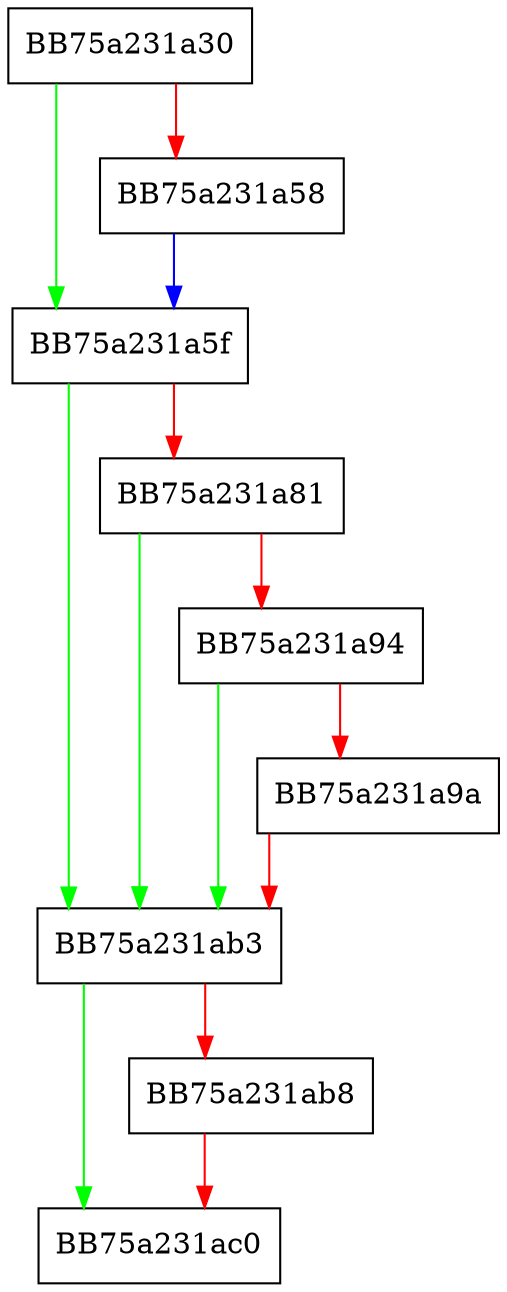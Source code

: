 digraph LoadRegistryAllowListDbVar {
  node [shape="box"];
  graph [splines=ortho];
  BB75a231a30 -> BB75a231a5f [color="green"];
  BB75a231a30 -> BB75a231a58 [color="red"];
  BB75a231a58 -> BB75a231a5f [color="blue"];
  BB75a231a5f -> BB75a231ab3 [color="green"];
  BB75a231a5f -> BB75a231a81 [color="red"];
  BB75a231a81 -> BB75a231ab3 [color="green"];
  BB75a231a81 -> BB75a231a94 [color="red"];
  BB75a231a94 -> BB75a231ab3 [color="green"];
  BB75a231a94 -> BB75a231a9a [color="red"];
  BB75a231a9a -> BB75a231ab3 [color="red"];
  BB75a231ab3 -> BB75a231ac0 [color="green"];
  BB75a231ab3 -> BB75a231ab8 [color="red"];
  BB75a231ab8 -> BB75a231ac0 [color="red"];
}